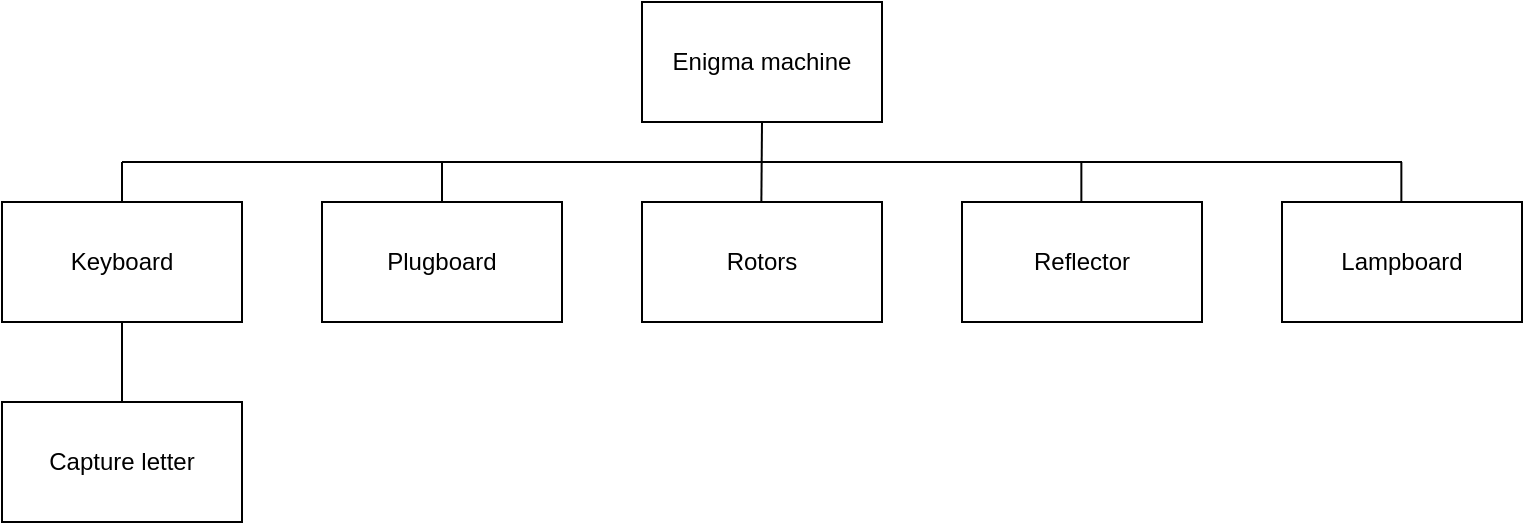 <mxfile version="16.5.3" type="github">
  <diagram id="IZokSG7Yw7mGTDMLNOXQ" name="Page-1">
    <mxGraphModel dx="1018" dy="600" grid="1" gridSize="10" guides="1" tooltips="1" connect="1" arrows="1" fold="1" page="1" pageScale="1" pageWidth="827" pageHeight="1169" math="0" shadow="0">
      <root>
        <mxCell id="0" />
        <mxCell id="1" parent="0" />
        <mxCell id="p_HESIMncqtlb5lp4NN8-1" value="Enigma machine" style="rounded=0;whiteSpace=wrap;html=1;" parent="1" vertex="1">
          <mxGeometry x="320" width="120" height="60" as="geometry" />
        </mxCell>
        <mxCell id="p_HESIMncqtlb5lp4NN8-2" value="Keyboard" style="rounded=0;whiteSpace=wrap;html=1;" parent="1" vertex="1">
          <mxGeometry y="100" width="120" height="60" as="geometry" />
        </mxCell>
        <mxCell id="p_HESIMncqtlb5lp4NN8-3" value="Plugboard" style="rounded=0;whiteSpace=wrap;html=1;" parent="1" vertex="1">
          <mxGeometry x="160" y="100" width="120" height="60" as="geometry" />
        </mxCell>
        <mxCell id="p_HESIMncqtlb5lp4NN8-4" value="Rotors" style="rounded=0;whiteSpace=wrap;html=1;" parent="1" vertex="1">
          <mxGeometry x="320" y="100" width="120" height="60" as="geometry" />
        </mxCell>
        <mxCell id="p_HESIMncqtlb5lp4NN8-5" value="Reflector" style="rounded=0;whiteSpace=wrap;html=1;" parent="1" vertex="1">
          <mxGeometry x="480" y="100" width="120" height="60" as="geometry" />
        </mxCell>
        <mxCell id="p_HESIMncqtlb5lp4NN8-6" value="Lampboard" style="rounded=0;whiteSpace=wrap;html=1;" parent="1" vertex="1">
          <mxGeometry x="640" y="100" width="120" height="60" as="geometry" />
        </mxCell>
        <mxCell id="p_HESIMncqtlb5lp4NN8-8" value="" style="endArrow=none;html=1;rounded=0;" parent="1" edge="1">
          <mxGeometry width="50" height="50" relative="1" as="geometry">
            <mxPoint x="60" y="80" as="sourcePoint" />
            <mxPoint x="700" y="80" as="targetPoint" />
          </mxGeometry>
        </mxCell>
        <mxCell id="p_HESIMncqtlb5lp4NN8-9" value="" style="endArrow=none;html=1;rounded=0;" parent="1" source="p_HESIMncqtlb5lp4NN8-2" edge="1">
          <mxGeometry width="50" height="50" relative="1" as="geometry">
            <mxPoint x="390" y="330" as="sourcePoint" />
            <mxPoint x="60" y="80" as="targetPoint" />
          </mxGeometry>
        </mxCell>
        <mxCell id="p_HESIMncqtlb5lp4NN8-10" value="" style="endArrow=none;html=1;rounded=0;" parent="1" edge="1">
          <mxGeometry width="50" height="50" relative="1" as="geometry">
            <mxPoint x="220" y="100" as="sourcePoint" />
            <mxPoint x="220" y="80" as="targetPoint" />
          </mxGeometry>
        </mxCell>
        <mxCell id="p_HESIMncqtlb5lp4NN8-11" value="" style="endArrow=none;html=1;rounded=0;entryX=0.5;entryY=1;entryDx=0;entryDy=0;" parent="1" target="p_HESIMncqtlb5lp4NN8-1" edge="1">
          <mxGeometry width="50" height="50" relative="1" as="geometry">
            <mxPoint x="379.68" y="100" as="sourcePoint" />
            <mxPoint x="379.68" y="80" as="targetPoint" />
          </mxGeometry>
        </mxCell>
        <mxCell id="p_HESIMncqtlb5lp4NN8-12" value="" style="endArrow=none;html=1;rounded=0;" parent="1" edge="1">
          <mxGeometry width="50" height="50" relative="1" as="geometry">
            <mxPoint x="539.68" y="100" as="sourcePoint" />
            <mxPoint x="539.68" y="80" as="targetPoint" />
          </mxGeometry>
        </mxCell>
        <mxCell id="p_HESIMncqtlb5lp4NN8-13" value="" style="endArrow=none;html=1;rounded=0;" parent="1" edge="1">
          <mxGeometry width="50" height="50" relative="1" as="geometry">
            <mxPoint x="699.68" y="100" as="sourcePoint" />
            <mxPoint x="699.68" y="80" as="targetPoint" />
          </mxGeometry>
        </mxCell>
        <mxCell id="eo34qb2F4Yh3TBPvAody-1" value="Capture letter" style="rounded=0;whiteSpace=wrap;html=1;" vertex="1" parent="1">
          <mxGeometry y="200" width="120" height="60" as="geometry" />
        </mxCell>
        <mxCell id="eo34qb2F4Yh3TBPvAody-2" value="" style="endArrow=none;html=1;rounded=0;entryX=0.5;entryY=1;entryDx=0;entryDy=0;" edge="1" parent="1" source="eo34qb2F4Yh3TBPvAody-1" target="p_HESIMncqtlb5lp4NN8-2">
          <mxGeometry width="50" height="50" relative="1" as="geometry">
            <mxPoint x="390" y="330" as="sourcePoint" />
            <mxPoint x="440" y="280" as="targetPoint" />
          </mxGeometry>
        </mxCell>
      </root>
    </mxGraphModel>
  </diagram>
</mxfile>

